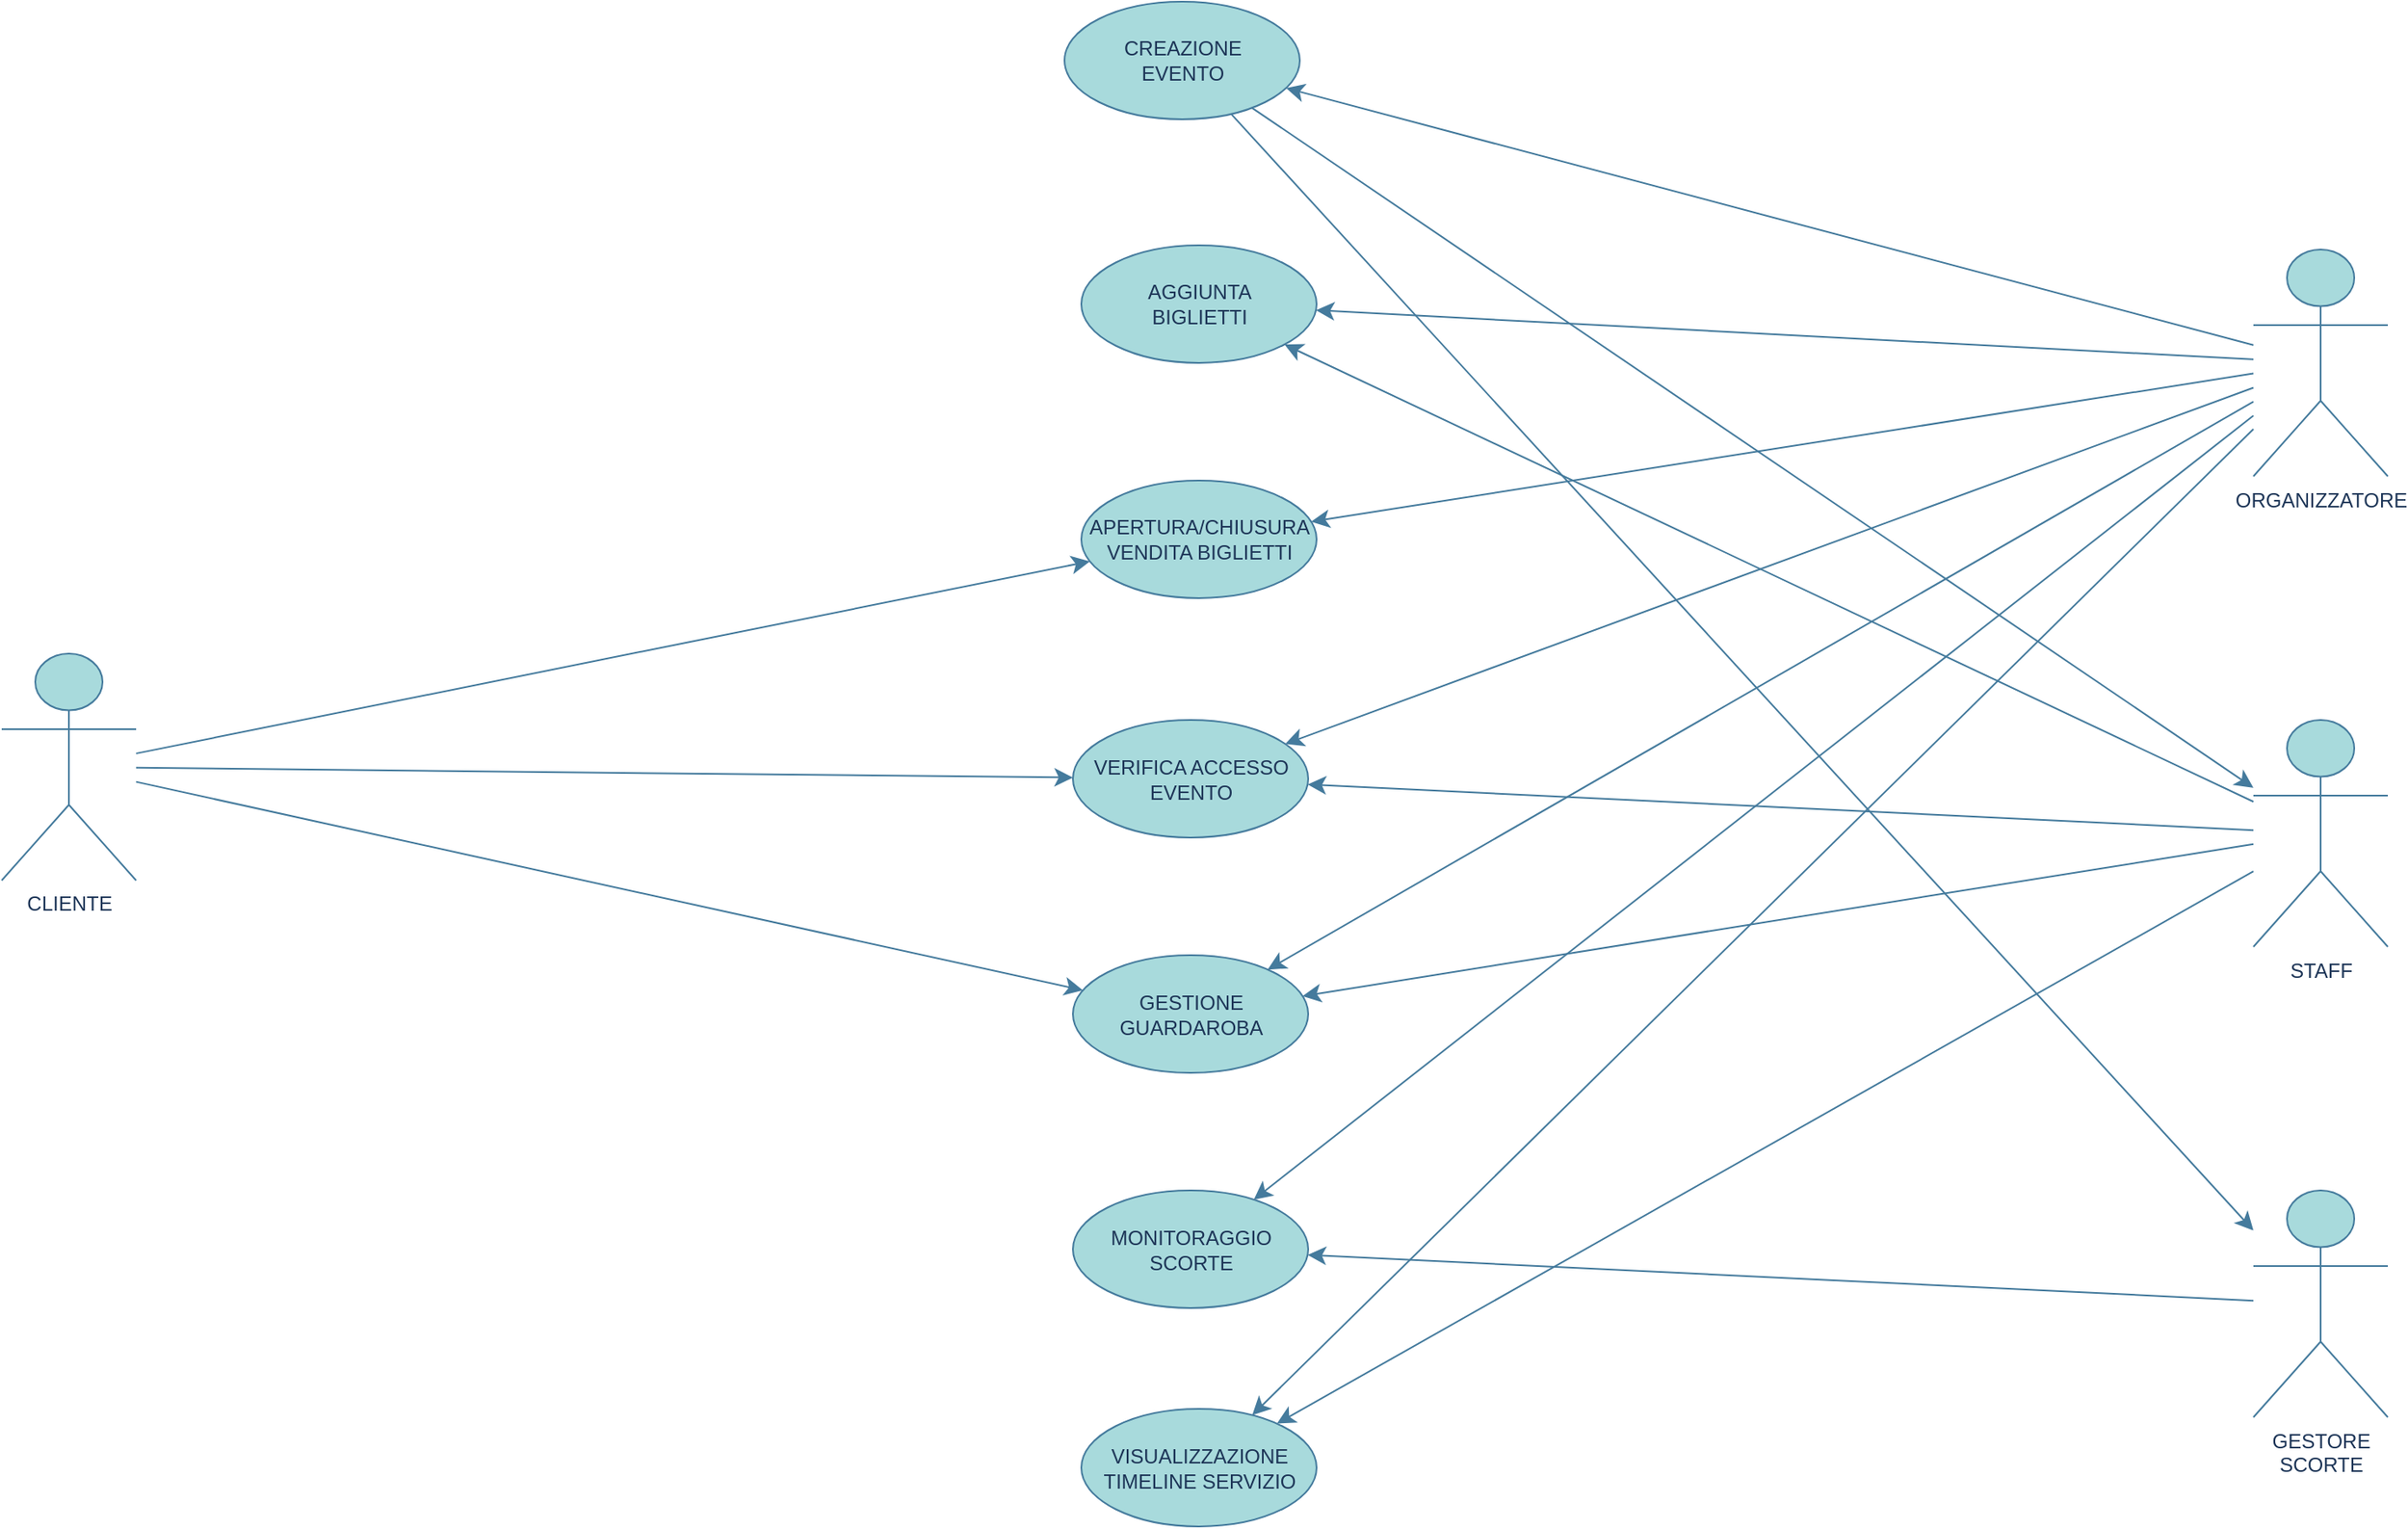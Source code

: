 <mxfile version="26.0.16">
  <diagram id="C5RBs43oDa-KdzZeNtuy" name="Page-1">
    <mxGraphModel dx="1969" dy="984" grid="1" gridSize="10" guides="1" tooltips="1" connect="1" arrows="1" fold="1" page="1" pageScale="1" pageWidth="827" pageHeight="1169" math="0" shadow="0">
      <root>
        <mxCell id="WIyWlLk6GJQsqaUBKTNV-0" />
        <mxCell id="WIyWlLk6GJQsqaUBKTNV-1" parent="WIyWlLk6GJQsqaUBKTNV-0" />
        <mxCell id="qpXI9RxxiS40Y35wrilr-0" value="CREAZIONE&lt;div&gt;EVENTO&lt;/div&gt;" style="ellipse;whiteSpace=wrap;html=1;labelBackgroundColor=none;fillColor=#A8DADC;strokeColor=#457B9D;fontColor=#1D3557;" parent="WIyWlLk6GJQsqaUBKTNV-1" vertex="1">
          <mxGeometry x="752.5" y="130" width="140" height="70" as="geometry" />
        </mxCell>
        <mxCell id="qpXI9RxxiS40Y35wrilr-1" value="AGGIUNTA&lt;div&gt;BIGLIETTI&lt;/div&gt;" style="ellipse;whiteSpace=wrap;html=1;labelBackgroundColor=none;fillColor=#A8DADC;strokeColor=#457B9D;fontColor=#1D3557;" parent="WIyWlLk6GJQsqaUBKTNV-1" vertex="1">
          <mxGeometry x="762.5" y="275" width="140" height="70" as="geometry" />
        </mxCell>
        <mxCell id="qpXI9RxxiS40Y35wrilr-2" value="APERTURA/CHIUSURA&lt;div&gt;VENDITA BIGLIETTI&lt;/div&gt;" style="ellipse;whiteSpace=wrap;html=1;labelBackgroundColor=none;fillColor=#A8DADC;strokeColor=#457B9D;fontColor=#1D3557;" parent="WIyWlLk6GJQsqaUBKTNV-1" vertex="1">
          <mxGeometry x="762.5" y="415" width="140" height="70" as="geometry" />
        </mxCell>
        <mxCell id="qpXI9RxxiS40Y35wrilr-4" value="VERIFICA ACCESSO&lt;div&gt;EVENTO&lt;/div&gt;" style="ellipse;whiteSpace=wrap;html=1;labelBackgroundColor=none;fillColor=#A8DADC;strokeColor=#457B9D;fontColor=#1D3557;" parent="WIyWlLk6GJQsqaUBKTNV-1" vertex="1">
          <mxGeometry x="757.5" y="557.5" width="140" height="70" as="geometry" />
        </mxCell>
        <mxCell id="qpXI9RxxiS40Y35wrilr-5" value="GESTIONE&lt;div&gt;GUARDAROBA&lt;/div&gt;" style="ellipse;whiteSpace=wrap;html=1;labelBackgroundColor=none;fillColor=#A8DADC;strokeColor=#457B9D;fontColor=#1D3557;" parent="WIyWlLk6GJQsqaUBKTNV-1" vertex="1">
          <mxGeometry x="757.5" y="697.5" width="140" height="70" as="geometry" />
        </mxCell>
        <mxCell id="qpXI9RxxiS40Y35wrilr-6" value="MONITORAGGIO&lt;div&gt;SCORTE&lt;/div&gt;" style="ellipse;whiteSpace=wrap;html=1;labelBackgroundColor=none;fillColor=#A8DADC;strokeColor=#457B9D;fontColor=#1D3557;" parent="WIyWlLk6GJQsqaUBKTNV-1" vertex="1">
          <mxGeometry x="757.5" y="837.5" width="140" height="70" as="geometry" />
        </mxCell>
        <mxCell id="qpXI9RxxiS40Y35wrilr-7" value="VISUALIZZAZIONE&lt;div&gt;TIMELINE SERVIZIO&lt;/div&gt;" style="ellipse;whiteSpace=wrap;html=1;labelBackgroundColor=none;fillColor=#A8DADC;strokeColor=#457B9D;fontColor=#1D3557;" parent="WIyWlLk6GJQsqaUBKTNV-1" vertex="1">
          <mxGeometry x="762.5" y="967.5" width="140" height="70" as="geometry" />
        </mxCell>
        <mxCell id="qpXI9RxxiS40Y35wrilr-17" style="edgeStyle=none;curved=1;rounded=0;orthogonalLoop=1;jettySize=auto;html=1;fontSize=12;startSize=8;endSize=8;labelBackgroundColor=none;strokeColor=#457B9D;fontColor=default;" parent="WIyWlLk6GJQsqaUBKTNV-1" source="qpXI9RxxiS40Y35wrilr-8" target="qpXI9RxxiS40Y35wrilr-4" edge="1">
          <mxGeometry relative="1" as="geometry" />
        </mxCell>
        <mxCell id="qpXI9RxxiS40Y35wrilr-8" value="CLIENTE" style="shape=umlActor;verticalLabelPosition=bottom;verticalAlign=top;html=1;labelBackgroundColor=none;fillColor=#A8DADC;strokeColor=#457B9D;fontColor=#1D3557;" parent="WIyWlLk6GJQsqaUBKTNV-1" vertex="1">
          <mxGeometry x="120" y="518" width="80" height="135" as="geometry" />
        </mxCell>
        <mxCell id="qpXI9RxxiS40Y35wrilr-11" value="GESTORE&lt;div&gt;&lt;span style=&quot;background-color: initial;&quot;&gt;SCORTE&lt;/span&gt;&lt;/div&gt;" style="shape=umlActor;verticalLabelPosition=bottom;verticalAlign=top;html=1;labelBackgroundColor=none;fillColor=#A8DADC;strokeColor=#457B9D;fontColor=#1D3557;" parent="WIyWlLk6GJQsqaUBKTNV-1" vertex="1">
          <mxGeometry x="1460" y="837.5" width="80" height="135" as="geometry" />
        </mxCell>
        <mxCell id="qpXI9RxxiS40Y35wrilr-12" value="&lt;div&gt;STAFF&lt;/div&gt;&lt;div&gt;&lt;br&gt;&lt;/div&gt;" style="shape=umlActor;verticalLabelPosition=bottom;verticalAlign=top;html=1;labelBackgroundColor=none;fillColor=#A8DADC;strokeColor=#457B9D;fontColor=#1D3557;" parent="WIyWlLk6GJQsqaUBKTNV-1" vertex="1">
          <mxGeometry x="1460" y="557.5" width="80" height="135" as="geometry" />
        </mxCell>
        <mxCell id="qpXI9RxxiS40Y35wrilr-14" value="ORGANIZZATORE" style="shape=umlActor;verticalLabelPosition=bottom;verticalAlign=top;html=1;labelBackgroundColor=none;fillColor=#A8DADC;strokeColor=#457B9D;fontColor=#1D3557;" parent="WIyWlLk6GJQsqaUBKTNV-1" vertex="1">
          <mxGeometry x="1460" y="277.5" width="80" height="135" as="geometry" />
        </mxCell>
        <mxCell id="qpXI9RxxiS40Y35wrilr-18" style="edgeStyle=none;curved=1;rounded=0;orthogonalLoop=1;jettySize=auto;html=1;fontSize=12;startSize=8;endSize=8;labelBackgroundColor=none;strokeColor=#457B9D;fontColor=default;" parent="WIyWlLk6GJQsqaUBKTNV-1" source="qpXI9RxxiS40Y35wrilr-8" target="qpXI9RxxiS40Y35wrilr-5" edge="1">
          <mxGeometry relative="1" as="geometry">
            <mxPoint x="150" y="690" as="sourcePoint" />
            <mxPoint x="741" y="631" as="targetPoint" />
          </mxGeometry>
        </mxCell>
        <mxCell id="qpXI9RxxiS40Y35wrilr-20" style="edgeStyle=none;curved=1;rounded=0;orthogonalLoop=1;jettySize=auto;html=1;fontSize=12;startSize=8;endSize=8;labelBackgroundColor=none;strokeColor=#457B9D;fontColor=default;" parent="WIyWlLk6GJQsqaUBKTNV-1" source="qpXI9RxxiS40Y35wrilr-8" target="qpXI9RxxiS40Y35wrilr-2" edge="1">
          <mxGeometry relative="1" as="geometry">
            <mxPoint x="190" y="616" as="sourcePoint" />
            <mxPoint x="761" y="651" as="targetPoint" />
          </mxGeometry>
        </mxCell>
        <mxCell id="qpXI9RxxiS40Y35wrilr-21" style="edgeStyle=none;curved=1;rounded=0;orthogonalLoop=1;jettySize=auto;html=1;fontSize=12;startSize=8;endSize=8;labelBackgroundColor=none;strokeColor=#457B9D;fontColor=default;" parent="WIyWlLk6GJQsqaUBKTNV-1" source="qpXI9RxxiS40Y35wrilr-14" target="qpXI9RxxiS40Y35wrilr-0" edge="1">
          <mxGeometry relative="1" as="geometry">
            <mxPoint x="200" y="626" as="sourcePoint" />
            <mxPoint x="771" y="661" as="targetPoint" />
          </mxGeometry>
        </mxCell>
        <mxCell id="qpXI9RxxiS40Y35wrilr-22" style="edgeStyle=none;curved=1;rounded=0;orthogonalLoop=1;jettySize=auto;html=1;fontSize=12;startSize=8;endSize=8;labelBackgroundColor=none;strokeColor=#457B9D;fontColor=default;" parent="WIyWlLk6GJQsqaUBKTNV-1" source="qpXI9RxxiS40Y35wrilr-14" target="qpXI9RxxiS40Y35wrilr-1" edge="1">
          <mxGeometry relative="1" as="geometry">
            <mxPoint x="1420" y="300" as="sourcePoint" />
            <mxPoint x="872" y="91" as="targetPoint" />
          </mxGeometry>
        </mxCell>
        <mxCell id="qpXI9RxxiS40Y35wrilr-23" style="edgeStyle=none;curved=1;rounded=0;orthogonalLoop=1;jettySize=auto;html=1;fontSize=12;startSize=8;endSize=8;labelBackgroundColor=none;strokeColor=#457B9D;fontColor=default;" parent="WIyWlLk6GJQsqaUBKTNV-1" source="qpXI9RxxiS40Y35wrilr-14" target="qpXI9RxxiS40Y35wrilr-2" edge="1">
          <mxGeometry relative="1" as="geometry">
            <mxPoint x="1520" y="271" as="sourcePoint" />
            <mxPoint x="882" y="101" as="targetPoint" />
          </mxGeometry>
        </mxCell>
        <mxCell id="qpXI9RxxiS40Y35wrilr-25" style="edgeStyle=none;curved=1;rounded=0;orthogonalLoop=1;jettySize=auto;html=1;fontSize=12;startSize=8;endSize=8;labelBackgroundColor=none;strokeColor=#457B9D;fontColor=default;" parent="WIyWlLk6GJQsqaUBKTNV-1" source="qpXI9RxxiS40Y35wrilr-14" target="qpXI9RxxiS40Y35wrilr-4" edge="1">
          <mxGeometry relative="1" as="geometry">
            <mxPoint x="1510" y="270" as="sourcePoint" />
            <mxPoint x="898" y="475" as="targetPoint" />
          </mxGeometry>
        </mxCell>
        <mxCell id="qpXI9RxxiS40Y35wrilr-26" style="edgeStyle=none;curved=1;rounded=0;orthogonalLoop=1;jettySize=auto;html=1;fontSize=12;startSize=8;endSize=8;labelBackgroundColor=none;strokeColor=#457B9D;fontColor=default;" parent="WIyWlLk6GJQsqaUBKTNV-1" source="qpXI9RxxiS40Y35wrilr-14" target="qpXI9RxxiS40Y35wrilr-5" edge="1">
          <mxGeometry relative="1" as="geometry">
            <mxPoint x="1450" y="330" as="sourcePoint" />
            <mxPoint x="908" y="485" as="targetPoint" />
          </mxGeometry>
        </mxCell>
        <mxCell id="qpXI9RxxiS40Y35wrilr-27" style="edgeStyle=none;curved=1;rounded=0;orthogonalLoop=1;jettySize=auto;html=1;fontSize=12;startSize=8;endSize=8;labelBackgroundColor=none;strokeColor=#457B9D;fontColor=default;" parent="WIyWlLk6GJQsqaUBKTNV-1" source="qpXI9RxxiS40Y35wrilr-14" target="qpXI9RxxiS40Y35wrilr-6" edge="1">
          <mxGeometry relative="1" as="geometry">
            <mxPoint x="1480" y="340" as="sourcePoint" />
            <mxPoint x="918" y="495" as="targetPoint" />
          </mxGeometry>
        </mxCell>
        <mxCell id="qpXI9RxxiS40Y35wrilr-28" style="edgeStyle=none;curved=1;rounded=0;orthogonalLoop=1;jettySize=auto;html=1;fontSize=12;startSize=8;endSize=8;labelBackgroundColor=none;strokeColor=#457B9D;fontColor=default;" parent="WIyWlLk6GJQsqaUBKTNV-1" source="qpXI9RxxiS40Y35wrilr-14" target="qpXI9RxxiS40Y35wrilr-7" edge="1">
          <mxGeometry relative="1" as="geometry">
            <mxPoint x="1540" y="300" as="sourcePoint" />
            <mxPoint x="928" y="505" as="targetPoint" />
          </mxGeometry>
        </mxCell>
        <mxCell id="qpXI9RxxiS40Y35wrilr-29" style="edgeStyle=none;curved=1;rounded=0;orthogonalLoop=1;jettySize=auto;html=1;fontSize=12;startSize=8;endSize=8;labelBackgroundColor=none;strokeColor=#457B9D;fontColor=default;" parent="WIyWlLk6GJQsqaUBKTNV-1" source="qpXI9RxxiS40Y35wrilr-12" target="qpXI9RxxiS40Y35wrilr-4" edge="1">
          <mxGeometry relative="1" as="geometry">
            <mxPoint x="1500" y="419.6" as="sourcePoint" />
            <mxPoint x="909" y="220" as="targetPoint" />
          </mxGeometry>
        </mxCell>
        <mxCell id="qpXI9RxxiS40Y35wrilr-30" style="edgeStyle=none;curved=1;rounded=0;orthogonalLoop=1;jettySize=auto;html=1;fontSize=12;startSize=8;endSize=8;labelBackgroundColor=none;strokeColor=#457B9D;fontColor=default;" parent="WIyWlLk6GJQsqaUBKTNV-1" source="qpXI9RxxiS40Y35wrilr-12" target="qpXI9RxxiS40Y35wrilr-5" edge="1">
          <mxGeometry relative="1" as="geometry">
            <mxPoint x="1500" y="745.438" as="sourcePoint" />
            <mxPoint x="919" y="230" as="targetPoint" />
          </mxGeometry>
        </mxCell>
        <mxCell id="qpXI9RxxiS40Y35wrilr-31" style="edgeStyle=none;curved=1;rounded=0;orthogonalLoop=1;jettySize=auto;html=1;fontSize=12;startSize=8;endSize=8;labelBackgroundColor=none;strokeColor=#457B9D;fontColor=default;" parent="WIyWlLk6GJQsqaUBKTNV-1" source="qpXI9RxxiS40Y35wrilr-11" target="qpXI9RxxiS40Y35wrilr-6" edge="1">
          <mxGeometry relative="1" as="geometry">
            <mxPoint x="1510" y="755" as="sourcePoint" />
            <mxPoint x="910" y="773" as="targetPoint" />
          </mxGeometry>
        </mxCell>
        <mxCell id="qpXI9RxxiS40Y35wrilr-32" style="edgeStyle=none;curved=1;rounded=0;orthogonalLoop=1;jettySize=auto;html=1;fontSize=12;startSize=8;endSize=8;labelBackgroundColor=none;strokeColor=#457B9D;fontColor=default;" parent="WIyWlLk6GJQsqaUBKTNV-1" source="qpXI9RxxiS40Y35wrilr-12" target="qpXI9RxxiS40Y35wrilr-7" edge="1">
          <mxGeometry relative="1" as="geometry">
            <mxPoint x="1520" y="765" as="sourcePoint" />
            <mxPoint x="920" y="783" as="targetPoint" />
          </mxGeometry>
        </mxCell>
        <mxCell id="qpXI9RxxiS40Y35wrilr-34" style="edgeStyle=none;curved=1;rounded=0;orthogonalLoop=1;jettySize=auto;html=1;fontSize=12;startSize=8;endSize=8;labelBackgroundColor=none;strokeColor=#457B9D;fontColor=default;" parent="WIyWlLk6GJQsqaUBKTNV-1" source="qpXI9RxxiS40Y35wrilr-0" target="qpXI9RxxiS40Y35wrilr-12" edge="1">
          <mxGeometry relative="1" as="geometry">
            <mxPoint x="880" y="90" as="sourcePoint" />
            <mxPoint x="1510" y="417" as="targetPoint" />
          </mxGeometry>
        </mxCell>
        <mxCell id="qpXI9RxxiS40Y35wrilr-36" style="edgeStyle=none;curved=1;rounded=0;orthogonalLoop=1;jettySize=auto;html=1;fontSize=12;startSize=8;endSize=8;labelBackgroundColor=none;strokeColor=#457B9D;fontColor=default;" parent="WIyWlLk6GJQsqaUBKTNV-1" source="qpXI9RxxiS40Y35wrilr-0" target="qpXI9RxxiS40Y35wrilr-11" edge="1">
          <mxGeometry relative="1" as="geometry">
            <mxPoint x="909" y="120" as="sourcePoint" />
            <mxPoint x="1530" y="437" as="targetPoint" />
          </mxGeometry>
        </mxCell>
        <mxCell id="qpXI9RxxiS40Y35wrilr-39" style="edgeStyle=none;curved=1;rounded=0;orthogonalLoop=1;jettySize=auto;html=1;fontSize=12;startSize=8;endSize=8;labelBackgroundColor=none;strokeColor=#457B9D;fontColor=default;" parent="WIyWlLk6GJQsqaUBKTNV-1" source="qpXI9RxxiS40Y35wrilr-12" target="qpXI9RxxiS40Y35wrilr-1" edge="1">
          <mxGeometry relative="1" as="geometry">
            <mxPoint x="1510" y="591" as="sourcePoint" />
            <mxPoint x="900" y="270" as="targetPoint" />
          </mxGeometry>
        </mxCell>
      </root>
    </mxGraphModel>
  </diagram>
</mxfile>
